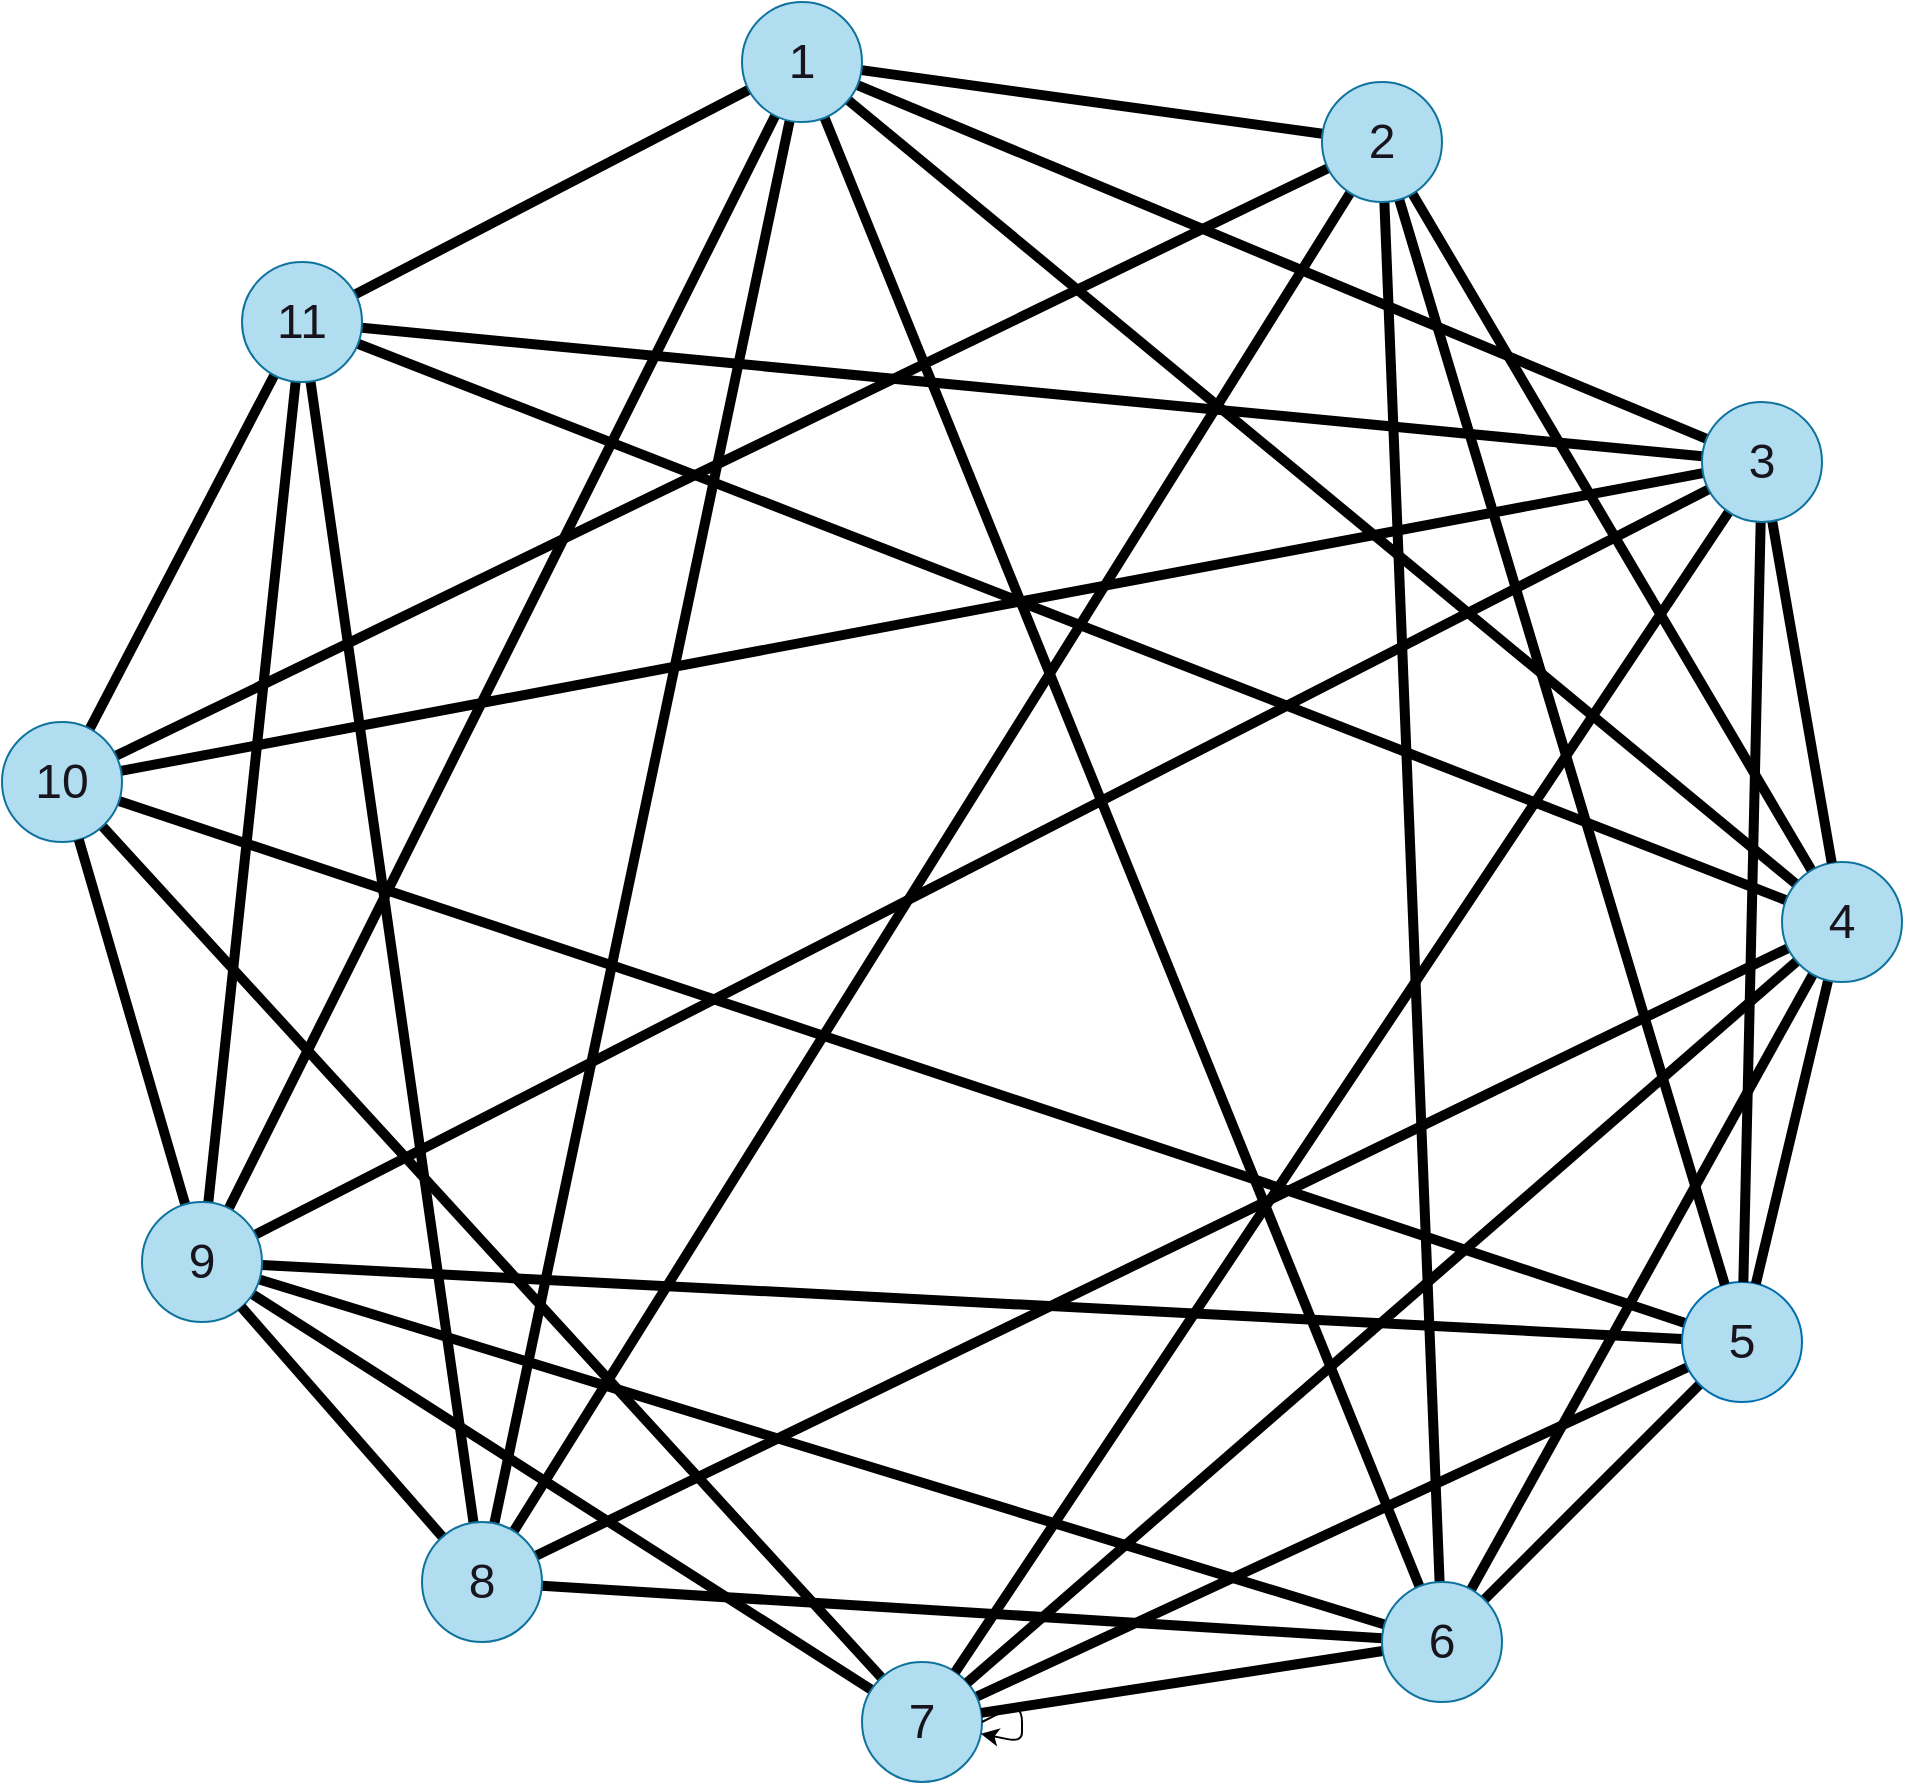 <mxfile>
    <diagram id="oR5SH7QbYuMdXyNvKvRi" name="第 1 页">
        <mxGraphModel dx="1957" dy="784" grid="1" gridSize="10" guides="1" tooltips="1" connect="1" arrows="1" fold="1" page="1" pageScale="1" pageWidth="827" pageHeight="1169" background="#ffffff" math="0" shadow="0">
            <root>
                <mxCell id="0"/>
                <mxCell id="1" parent="0"/>
                <mxCell id="36" style="edgeStyle=none;shape=connector;rounded=1;html=1;labelBackgroundColor=default;strokeColor=#000000;strokeWidth=5;fontFamily=Helvetica;fontSize=24;fontColor=#18141d;endArrow=none;endFill=0;" parent="1" source="2" target="4" edge="1">
                    <mxGeometry relative="1" as="geometry"/>
                </mxCell>
                <mxCell id="37" style="edgeStyle=none;shape=connector;rounded=1;html=1;labelBackgroundColor=default;strokeColor=#000000;strokeWidth=5;fontFamily=Helvetica;fontSize=24;fontColor=#18141d;endArrow=none;endFill=0;" parent="1" source="2" target="8" edge="1">
                    <mxGeometry relative="1" as="geometry"/>
                </mxCell>
                <mxCell id="38" style="edgeStyle=none;shape=connector;rounded=1;html=1;labelBackgroundColor=default;strokeColor=#000000;strokeWidth=5;fontFamily=Helvetica;fontSize=24;fontColor=#18141d;endArrow=none;endFill=0;" parent="1" source="2" target="6" edge="1">
                    <mxGeometry relative="1" as="geometry"/>
                </mxCell>
                <mxCell id="39" style="edgeStyle=none;shape=connector;rounded=1;html=1;labelBackgroundColor=default;strokeColor=#000000;strokeWidth=5;fontFamily=Helvetica;fontSize=24;fontColor=#18141d;endArrow=none;endFill=0;" parent="1" source="2" target="7" edge="1">
                    <mxGeometry relative="1" as="geometry"/>
                </mxCell>
                <mxCell id="40" style="edgeStyle=none;shape=connector;rounded=1;html=1;labelBackgroundColor=default;strokeColor=#000000;strokeWidth=5;fontFamily=Helvetica;fontSize=24;fontColor=#18141d;endArrow=none;endFill=0;" parent="1" source="2" target="31" edge="1">
                    <mxGeometry relative="1" as="geometry"/>
                </mxCell>
                <mxCell id="41" style="edgeStyle=none;shape=connector;rounded=1;html=1;labelBackgroundColor=default;strokeColor=#000000;strokeWidth=5;fontFamily=Helvetica;fontSize=24;fontColor=#18141d;endArrow=none;endFill=0;" parent="1" source="2" target="30" edge="1">
                    <mxGeometry relative="1" as="geometry"/>
                </mxCell>
                <mxCell id="42" style="edgeStyle=none;shape=connector;rounded=1;html=1;labelBackgroundColor=default;strokeColor=#000000;strokeWidth=5;fontFamily=Helvetica;fontSize=24;fontColor=#18141d;endArrow=none;endFill=0;" parent="1" source="2" target="32" edge="1">
                    <mxGeometry relative="1" as="geometry"/>
                </mxCell>
                <mxCell id="2" value="&lt;font style=&quot;font-size: 24px;&quot; color=&quot;#18141d&quot;&gt;1&lt;/font&gt;" style="ellipse;whiteSpace=wrap;html=1;aspect=fixed;fillColor=#b1ddf0;strokeColor=#10739e;fontColor=default;" parent="1" vertex="1">
                    <mxGeometry x="180" y="70" width="60" height="60" as="geometry"/>
                </mxCell>
                <mxCell id="59" style="edgeStyle=none;shape=connector;rounded=1;html=1;labelBackgroundColor=default;strokeColor=#000000;strokeWidth=5;fontFamily=Helvetica;fontSize=24;fontColor=#18141d;endArrow=none;endFill=0;" parent="1" source="3" target="7" edge="1">
                    <mxGeometry relative="1" as="geometry"/>
                </mxCell>
                <mxCell id="60" style="edgeStyle=none;shape=connector;rounded=1;html=1;labelBackgroundColor=default;strokeColor=#000000;strokeWidth=5;fontFamily=Helvetica;fontSize=24;fontColor=#18141d;endArrow=none;endFill=0;" parent="1" source="3" target="5" edge="1">
                    <mxGeometry relative="1" as="geometry"/>
                </mxCell>
                <mxCell id="61" style="edgeStyle=none;shape=connector;rounded=1;html=1;labelBackgroundColor=default;strokeColor=#000000;strokeWidth=5;fontFamily=Helvetica;fontSize=24;fontColor=#18141d;endArrow=none;endFill=0;" parent="1" source="3" target="30" edge="1">
                    <mxGeometry relative="1" as="geometry"/>
                </mxCell>
                <mxCell id="62" style="edgeStyle=none;shape=connector;rounded=1;html=1;labelBackgroundColor=default;strokeColor=#000000;strokeWidth=5;fontFamily=Helvetica;fontSize=24;fontColor=#18141d;endArrow=none;endFill=0;" parent="1" source="3" target="29" edge="1">
                    <mxGeometry relative="1" as="geometry"/>
                </mxCell>
                <mxCell id="3" value="&lt;font style=&quot;font-size: 24px;&quot; color=&quot;#18141d&quot;&gt;5&lt;/font&gt;" style="ellipse;whiteSpace=wrap;html=1;aspect=fixed;fillColor=#b1ddf0;strokeColor=#006EAF;fontColor=#ffffff;" parent="1" vertex="1">
                    <mxGeometry x="650" y="710" width="60" height="60" as="geometry"/>
                </mxCell>
                <mxCell id="44" style="edgeStyle=none;shape=connector;rounded=1;html=1;labelBackgroundColor=default;strokeColor=#000000;strokeWidth=5;fontFamily=Helvetica;fontSize=24;fontColor=#18141d;endArrow=none;endFill=0;" parent="1" source="4" target="6" edge="1">
                    <mxGeometry relative="1" as="geometry"/>
                </mxCell>
                <mxCell id="45" style="edgeStyle=none;shape=connector;rounded=1;html=1;labelBackgroundColor=default;strokeColor=#000000;strokeWidth=5;fontFamily=Helvetica;fontSize=24;fontColor=#18141d;endArrow=none;endFill=0;" parent="1" source="4" target="3" edge="1">
                    <mxGeometry relative="1" as="geometry"/>
                </mxCell>
                <mxCell id="46" style="edgeStyle=none;shape=connector;rounded=1;html=1;labelBackgroundColor=default;strokeColor=#000000;strokeWidth=5;fontFamily=Helvetica;fontSize=24;fontColor=#18141d;endArrow=none;endFill=0;" parent="1" source="4" target="7" edge="1">
                    <mxGeometry relative="1" as="geometry"/>
                </mxCell>
                <mxCell id="47" style="edgeStyle=none;shape=connector;rounded=1;html=1;labelBackgroundColor=default;strokeColor=#000000;strokeWidth=5;fontFamily=Helvetica;fontSize=24;fontColor=#18141d;endArrow=none;endFill=0;" parent="1" source="4" target="31" edge="1">
                    <mxGeometry relative="1" as="geometry"/>
                </mxCell>
                <mxCell id="48" style="edgeStyle=none;shape=connector;rounded=1;html=1;labelBackgroundColor=default;strokeColor=#000000;strokeWidth=5;fontFamily=Helvetica;fontSize=24;fontColor=#18141d;endArrow=none;endFill=0;" parent="1" source="4" target="29" edge="1">
                    <mxGeometry relative="1" as="geometry"/>
                </mxCell>
                <mxCell id="4" value="&lt;font style=&quot;font-size: 24px;&quot; color=&quot;#18141d&quot;&gt;2&lt;/font&gt;" style="ellipse;whiteSpace=wrap;html=1;aspect=fixed;fillColor=#b1ddf0;strokeColor=#10739e;fontColor=default;" parent="1" vertex="1">
                    <mxGeometry x="470" y="110" width="60" height="60" as="geometry"/>
                </mxCell>
                <mxCell id="66" style="edgeStyle=none;shape=connector;rounded=1;html=1;labelBackgroundColor=default;strokeColor=#000000;strokeWidth=5;fontFamily=Helvetica;fontSize=24;fontColor=#18141d;endArrow=none;endFill=0;" parent="1" source="5" target="30" edge="1">
                    <mxGeometry relative="1" as="geometry"/>
                </mxCell>
                <mxCell id="67" style="edgeStyle=none;shape=connector;rounded=1;html=1;labelBackgroundColor=default;strokeColor=#000000;strokeWidth=5;fontFamily=Helvetica;fontSize=24;fontColor=#18141d;endArrow=none;endFill=0;" parent="1" source="5" target="29" edge="1">
                    <mxGeometry relative="1" as="geometry"/>
                </mxCell>
                <mxCell id="5" value="&lt;font style=&quot;font-size: 24px;&quot; color=&quot;#18141d&quot;&gt;7&lt;/font&gt;" style="ellipse;whiteSpace=wrap;html=1;aspect=fixed;fillColor=#b1ddf0;strokeColor=#10739e;" parent="1" vertex="1">
                    <mxGeometry x="240" y="900" width="60" height="60" as="geometry"/>
                </mxCell>
                <mxCell id="54" style="edgeStyle=none;shape=connector;rounded=1;html=1;labelBackgroundColor=default;strokeColor=#000000;strokeWidth=5;fontFamily=Helvetica;fontSize=24;fontColor=#18141d;endArrow=none;endFill=0;" parent="1" source="6" target="3" edge="1">
                    <mxGeometry relative="1" as="geometry"/>
                </mxCell>
                <mxCell id="55" style="edgeStyle=none;shape=connector;rounded=1;html=1;labelBackgroundColor=default;strokeColor=#000000;strokeWidth=5;fontFamily=Helvetica;fontSize=24;fontColor=#18141d;endArrow=none;endFill=0;" parent="1" source="6" target="7" edge="1">
                    <mxGeometry relative="1" as="geometry"/>
                </mxCell>
                <mxCell id="56" style="edgeStyle=none;shape=connector;rounded=1;html=1;labelBackgroundColor=default;strokeColor=#000000;strokeWidth=5;fontFamily=Helvetica;fontSize=24;fontColor=#18141d;endArrow=none;endFill=0;" parent="1" source="6" target="5" edge="1">
                    <mxGeometry relative="1" as="geometry"/>
                </mxCell>
                <mxCell id="57" style="edgeStyle=none;shape=connector;rounded=1;html=1;labelBackgroundColor=default;strokeColor=#000000;strokeWidth=5;fontFamily=Helvetica;fontSize=24;fontColor=#18141d;endArrow=none;endFill=0;" parent="1" source="6" target="31" edge="1">
                    <mxGeometry relative="1" as="geometry"/>
                </mxCell>
                <mxCell id="58" style="edgeStyle=none;shape=connector;rounded=1;html=1;labelBackgroundColor=default;strokeColor=#000000;strokeWidth=5;fontFamily=Helvetica;fontSize=24;fontColor=#18141d;endArrow=none;endFill=0;" parent="1" source="6" target="32" edge="1">
                    <mxGeometry relative="1" as="geometry"/>
                </mxCell>
                <mxCell id="6" value="&lt;font style=&quot;font-size: 24px;&quot; color=&quot;#18141d&quot;&gt;4&lt;/font&gt;" style="ellipse;whiteSpace=wrap;html=1;aspect=fixed;fillColor=#b1ddf0;strokeColor=#10739e;" parent="1" vertex="1">
                    <mxGeometry x="700" y="500" width="60" height="60" as="geometry"/>
                </mxCell>
                <mxCell id="63" style="edgeStyle=none;shape=connector;rounded=1;html=1;labelBackgroundColor=default;strokeColor=#000000;strokeWidth=5;fontFamily=Helvetica;fontSize=24;fontColor=#18141d;endArrow=none;endFill=0;" parent="1" source="7" target="5" edge="1">
                    <mxGeometry relative="1" as="geometry"/>
                </mxCell>
                <mxCell id="64" style="edgeStyle=none;shape=connector;rounded=1;html=1;labelBackgroundColor=default;strokeColor=#000000;strokeWidth=5;fontFamily=Helvetica;fontSize=24;fontColor=#18141d;endArrow=none;endFill=0;" parent="1" source="7" target="31" edge="1">
                    <mxGeometry relative="1" as="geometry"/>
                </mxCell>
                <mxCell id="65" style="edgeStyle=none;shape=connector;rounded=1;html=1;labelBackgroundColor=default;strokeColor=#000000;strokeWidth=5;fontFamily=Helvetica;fontSize=24;fontColor=#18141d;endArrow=none;endFill=0;" parent="1" source="7" target="30" edge="1">
                    <mxGeometry relative="1" as="geometry"/>
                </mxCell>
                <mxCell id="7" value="&lt;font style=&quot;font-size: 24px;&quot; color=&quot;#18141d&quot;&gt;6&lt;/font&gt;" style="ellipse;whiteSpace=wrap;html=1;aspect=fixed;fillColor=#b1ddf0;strokeColor=#10739e;" parent="1" vertex="1">
                    <mxGeometry x="500" y="860" width="60" height="60" as="geometry"/>
                </mxCell>
                <mxCell id="49" style="edgeStyle=none;shape=connector;rounded=1;html=1;labelBackgroundColor=default;strokeColor=#000000;strokeWidth=5;fontFamily=Helvetica;fontSize=24;fontColor=#18141d;endArrow=none;endFill=0;" parent="1" source="8" target="6" edge="1">
                    <mxGeometry relative="1" as="geometry"/>
                </mxCell>
                <mxCell id="50" style="edgeStyle=none;shape=connector;rounded=1;html=1;labelBackgroundColor=default;strokeColor=#000000;strokeWidth=5;fontFamily=Helvetica;fontSize=24;fontColor=#18141d;endArrow=none;endFill=0;" parent="1" source="8" target="3" edge="1">
                    <mxGeometry relative="1" as="geometry"/>
                </mxCell>
                <mxCell id="51" style="edgeStyle=none;shape=connector;rounded=1;html=1;labelBackgroundColor=default;strokeColor=#000000;strokeWidth=5;fontFamily=Helvetica;fontSize=24;fontColor=#18141d;endArrow=none;endFill=0;" parent="1" source="8" target="5" edge="1">
                    <mxGeometry relative="1" as="geometry"/>
                </mxCell>
                <mxCell id="52" style="edgeStyle=none;shape=connector;rounded=1;html=1;labelBackgroundColor=default;strokeColor=#000000;strokeWidth=5;fontFamily=Helvetica;fontSize=24;fontColor=#18141d;endArrow=none;endFill=0;" parent="1" source="8" target="30" edge="1">
                    <mxGeometry relative="1" as="geometry"/>
                </mxCell>
                <mxCell id="53" style="edgeStyle=none;shape=connector;rounded=1;html=1;labelBackgroundColor=default;strokeColor=#000000;strokeWidth=5;fontFamily=Helvetica;fontSize=24;fontColor=#18141d;endArrow=none;endFill=0;" parent="1" source="8" target="32" edge="1">
                    <mxGeometry relative="1" as="geometry"/>
                </mxCell>
                <mxCell id="75" style="edgeStyle=none;shape=connector;rounded=1;html=1;labelBackgroundColor=default;strokeColor=#000000;strokeWidth=5;fontFamily=Helvetica;fontSize=24;fontColor=#18141d;endArrow=none;endFill=0;" edge="1" parent="1" source="8" target="29">
                    <mxGeometry relative="1" as="geometry"/>
                </mxCell>
                <mxCell id="8" value="&lt;font style=&quot;font-size: 24px;&quot; color=&quot;#18141d&quot;&gt;3&lt;/font&gt;" style="ellipse;whiteSpace=wrap;html=1;aspect=fixed;fillColor=#b1ddf0;strokeColor=#10739e;fontColor=default;" parent="1" vertex="1">
                    <mxGeometry x="660" y="270" width="60" height="60" as="geometry"/>
                </mxCell>
                <mxCell id="72" style="edgeStyle=none;shape=connector;rounded=1;html=1;labelBackgroundColor=default;strokeColor=#000000;strokeWidth=5;fontFamily=Helvetica;fontSize=24;fontColor=#18141d;endArrow=none;endFill=0;" parent="1" source="29" target="32" edge="1">
                    <mxGeometry relative="1" as="geometry"/>
                </mxCell>
                <mxCell id="29" value="&lt;font style=&quot;font-size: 24px;&quot; color=&quot;#18141d&quot;&gt;10&lt;/font&gt;" style="ellipse;whiteSpace=wrap;html=1;aspect=fixed;fillColor=#b1ddf0;strokeColor=#10739e;fontColor=default;" parent="1" vertex="1">
                    <mxGeometry x="-190" y="430" width="60" height="60" as="geometry"/>
                </mxCell>
                <mxCell id="71" style="edgeStyle=none;shape=connector;rounded=1;html=1;entryX=0.5;entryY=0.5;entryDx=0;entryDy=0;entryPerimeter=0;labelBackgroundColor=default;strokeColor=#000000;strokeWidth=5;fontFamily=Helvetica;fontSize=24;fontColor=#18141d;endArrow=none;endFill=0;" parent="1" source="30" target="32" edge="1">
                    <mxGeometry relative="1" as="geometry"/>
                </mxCell>
                <mxCell id="73" style="edgeStyle=none;shape=connector;rounded=1;html=1;labelBackgroundColor=default;strokeColor=#000000;strokeWidth=5;fontFamily=Helvetica;fontSize=24;fontColor=#18141d;endArrow=none;endFill=0;" parent="1" source="30" target="29" edge="1">
                    <mxGeometry relative="1" as="geometry"/>
                </mxCell>
                <mxCell id="30" value="&lt;font style=&quot;font-size: 24px;&quot; color=&quot;#18141d&quot;&gt;9&lt;/font&gt;" style="ellipse;whiteSpace=wrap;html=1;aspect=fixed;fillColor=#b1ddf0;strokeColor=#10739e;fontColor=default;" parent="1" vertex="1">
                    <mxGeometry x="-120" y="670" width="60" height="60" as="geometry"/>
                </mxCell>
                <mxCell id="68" style="edgeStyle=none;shape=connector;rounded=1;html=1;labelBackgroundColor=default;strokeColor=#000000;strokeWidth=5;fontFamily=Helvetica;fontSize=24;fontColor=#18141d;endArrow=none;endFill=0;" parent="1" source="31" target="30" edge="1">
                    <mxGeometry relative="1" as="geometry"/>
                </mxCell>
                <mxCell id="69" style="edgeStyle=none;shape=connector;rounded=1;html=1;labelBackgroundColor=default;strokeColor=#000000;strokeWidth=5;fontFamily=Helvetica;fontSize=24;fontColor=#18141d;endArrow=none;endFill=0;" parent="1" source="31" target="32" edge="1">
                    <mxGeometry relative="1" as="geometry"/>
                </mxCell>
                <mxCell id="31" value="&lt;font style=&quot;font-size: 24px;&quot; color=&quot;#18141d&quot;&gt;8&lt;/font&gt;" style="ellipse;whiteSpace=wrap;html=1;aspect=fixed;fillColor=#b1ddf0;strokeColor=#10739e;fontColor=default;" parent="1" vertex="1">
                    <mxGeometry x="20" y="830" width="60" height="60" as="geometry"/>
                </mxCell>
                <mxCell id="32" value="&lt;font style=&quot;font-size: 24px;&quot; color=&quot;#18141d&quot;&gt;11&lt;/font&gt;" style="ellipse;whiteSpace=wrap;html=1;aspect=fixed;fillColor=#b1ddf0;strokeColor=#10739e;fontColor=default;" parent="1" vertex="1">
                    <mxGeometry x="-70" y="200" width="60" height="60" as="geometry"/>
                </mxCell>
                <mxCell id="33" style="edgeStyle=none;html=1;exitX=1;exitY=0.5;exitDx=0;exitDy=0;" parent="1" source="5" target="5" edge="1">
                    <mxGeometry relative="1" as="geometry"/>
                </mxCell>
            </root>
        </mxGraphModel>
    </diagram>
</mxfile>
